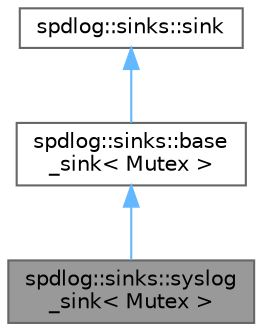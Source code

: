 digraph "spdlog::sinks::syslog_sink&lt; Mutex &gt;"
{
 // LATEX_PDF_SIZE
  bgcolor="transparent";
  edge [fontname=Helvetica,fontsize=10,labelfontname=Helvetica,labelfontsize=10];
  node [fontname=Helvetica,fontsize=10,shape=box,height=0.2,width=0.4];
  Node1 [id="Node000001",label="spdlog::sinks::syslog\l_sink\< Mutex \>",height=0.2,width=0.4,color="gray40", fillcolor="grey60", style="filled", fontcolor="black",tooltip=" "];
  Node2 -> Node1 [id="edge3_Node000001_Node000002",dir="back",color="steelblue1",style="solid",tooltip=" "];
  Node2 [id="Node000002",label="spdlog::sinks::base\l_sink\< Mutex \>",height=0.2,width=0.4,color="gray40", fillcolor="white", style="filled",URL="$classspdlog_1_1sinks_1_1base__sink.html",tooltip=" "];
  Node3 -> Node2 [id="edge4_Node000002_Node000003",dir="back",color="steelblue1",style="solid",tooltip=" "];
  Node3 [id="Node000003",label="spdlog::sinks::sink",height=0.2,width=0.4,color="gray40", fillcolor="white", style="filled",URL="$classspdlog_1_1sinks_1_1sink.html",tooltip=" "];
}
